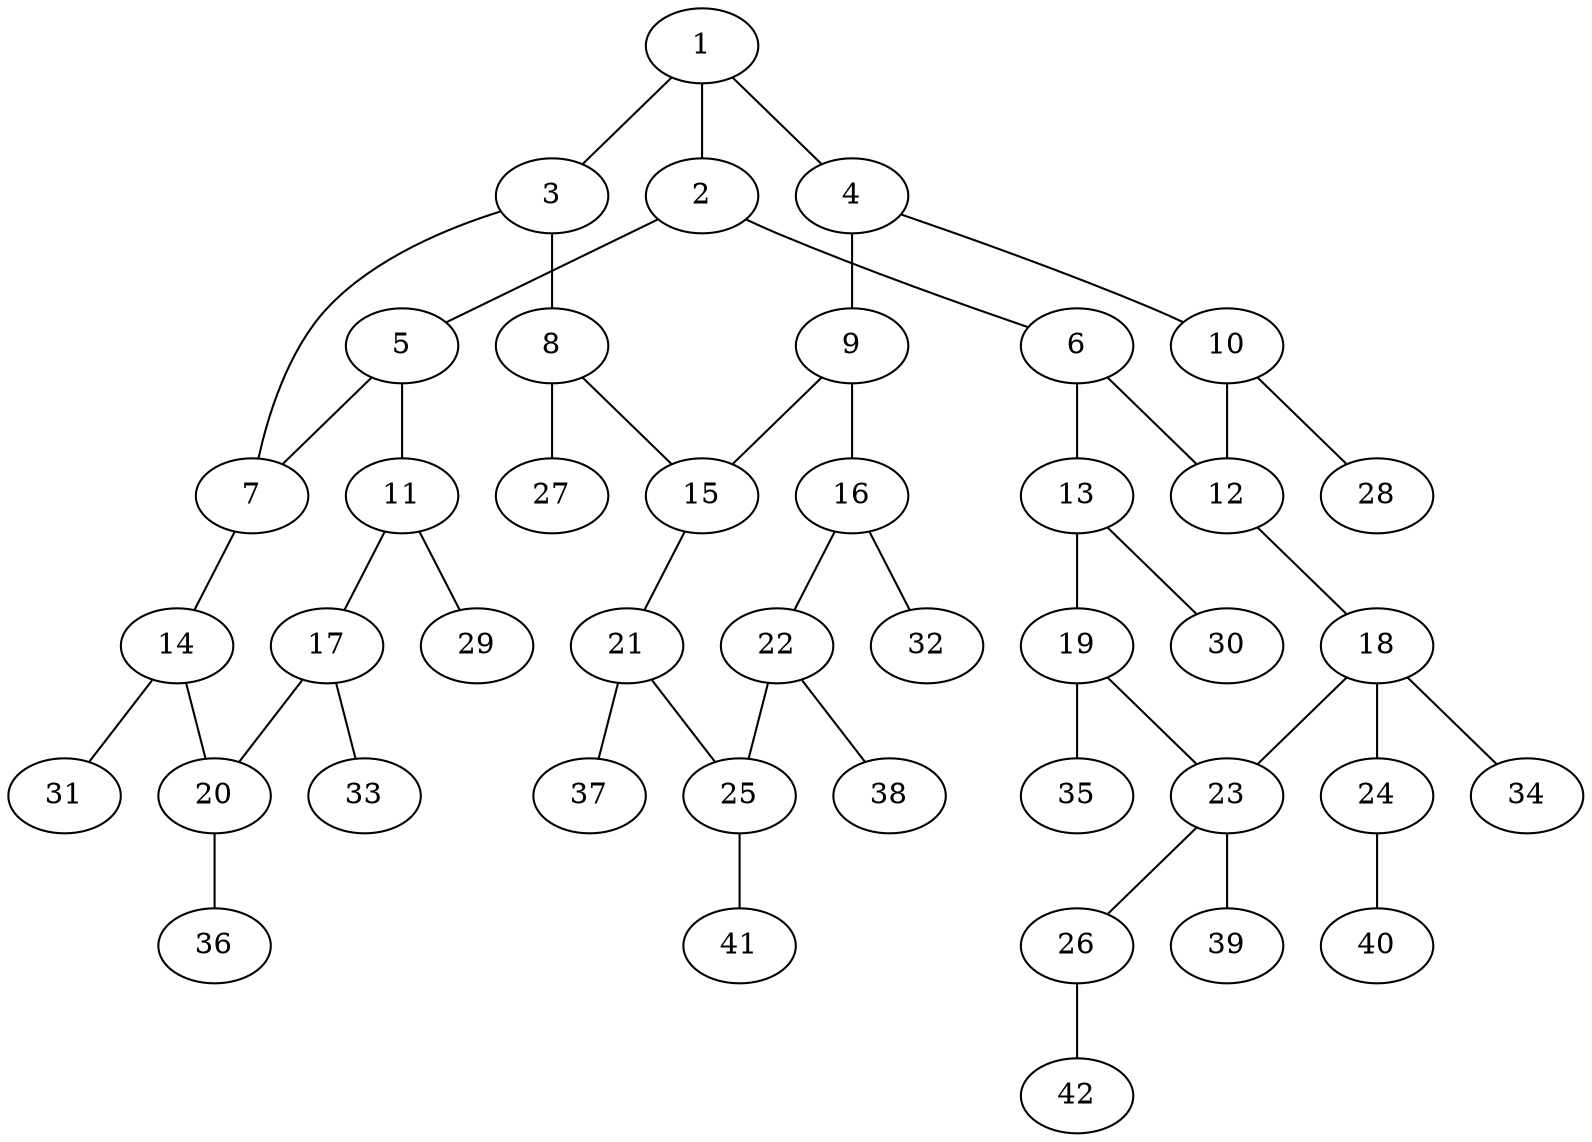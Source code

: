 graph molecule_1437 {
	1	 [chem=C];
	2	 [chem=C];
	1 -- 2	 [valence=2];
	3	 [chem=C];
	1 -- 3	 [valence=1];
	4	 [chem=C];
	1 -- 4	 [valence=1];
	5	 [chem=C];
	2 -- 5	 [valence=1];
	6	 [chem=C];
	2 -- 6	 [valence=1];
	7	 [chem=C];
	3 -- 7	 [valence=1];
	8	 [chem=C];
	3 -- 8	 [valence=2];
	9	 [chem=C];
	4 -- 9	 [valence=1];
	10	 [chem=C];
	4 -- 10	 [valence=2];
	5 -- 7	 [valence=2];
	11	 [chem=C];
	5 -- 11	 [valence=1];
	12	 [chem=C];
	6 -- 12	 [valence=2];
	13	 [chem=C];
	6 -- 13	 [valence=1];
	14	 [chem=C];
	7 -- 14	 [valence=1];
	15	 [chem=C];
	8 -- 15	 [valence=1];
	27	 [chem=H];
	8 -- 27	 [valence=1];
	9 -- 15	 [valence=2];
	16	 [chem=C];
	9 -- 16	 [valence=1];
	10 -- 12	 [valence=1];
	28	 [chem=H];
	10 -- 28	 [valence=1];
	17	 [chem=C];
	11 -- 17	 [valence=2];
	29	 [chem=H];
	11 -- 29	 [valence=1];
	18	 [chem=C];
	12 -- 18	 [valence=1];
	19	 [chem=C];
	13 -- 19	 [valence=2];
	30	 [chem=H];
	13 -- 30	 [valence=1];
	20	 [chem=C];
	14 -- 20	 [valence=2];
	31	 [chem=H];
	14 -- 31	 [valence=1];
	21	 [chem=C];
	15 -- 21	 [valence=1];
	22	 [chem=C];
	16 -- 22	 [valence=2];
	32	 [chem=H];
	16 -- 32	 [valence=1];
	17 -- 20	 [valence=1];
	33	 [chem=H];
	17 -- 33	 [valence=1];
	23	 [chem=C];
	18 -- 23	 [valence=1];
	24	 [chem=O];
	18 -- 24	 [valence=1];
	34	 [chem=H];
	18 -- 34	 [valence=1];
	19 -- 23	 [valence=1];
	35	 [chem=H];
	19 -- 35	 [valence=1];
	36	 [chem=H];
	20 -- 36	 [valence=1];
	25	 [chem=C];
	21 -- 25	 [valence=2];
	37	 [chem=H];
	21 -- 37	 [valence=1];
	22 -- 25	 [valence=1];
	38	 [chem=H];
	22 -- 38	 [valence=1];
	26	 [chem=O];
	23 -- 26	 [valence=1];
	39	 [chem=H];
	23 -- 39	 [valence=1];
	40	 [chem=H];
	24 -- 40	 [valence=1];
	41	 [chem=H];
	25 -- 41	 [valence=1];
	42	 [chem=H];
	26 -- 42	 [valence=1];
}
